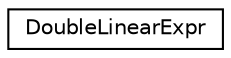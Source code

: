 digraph "Graphical Class Hierarchy"
{
 // LATEX_PDF_SIZE
  edge [fontname="Helvetica",fontsize="10",labelfontname="Helvetica",labelfontsize="10"];
  node [fontname="Helvetica",fontsize="10",shape=record];
  rankdir="LR";
  Node0 [label="DoubleLinearExpr",height=0.2,width=0.4,color="black", fillcolor="white", style="filled",URL="$classoperations__research_1_1sat_1_1_double_linear_expr.html",tooltip="A dedicated container for linear expressions with double coefficients."];
}
